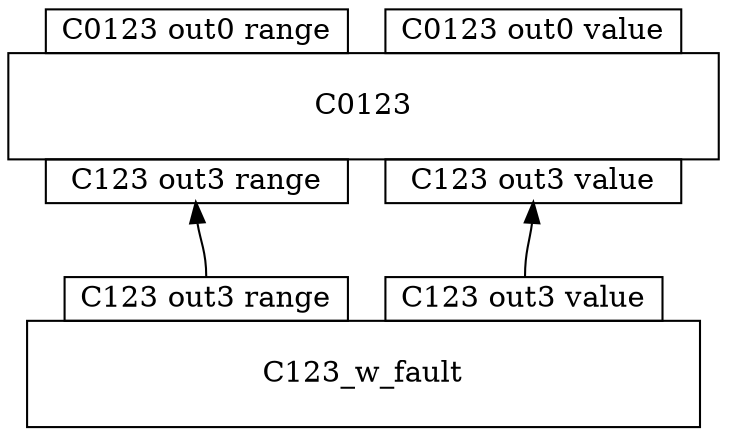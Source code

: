 digraph G {
rankdir=BT 
layout = dot
splines = true
overlap = false
sep ="+10, +10"
esep ="+8, +8"
outputorder=edgesfirst
node [shape=plain]

7 [label=< 
  <TABLE BORDER="0" CELLBORDER="1" CELLSPACING="0">
  <TR><TD border="0">   </TD>
    <TD PORT="5"> C123 out3 range </TD>
    <TD border="0">   </TD>
    <TD PORT="6"> C123 out3 value </TD>
    <TD border="0">   </TD>
  </TR>
  <TR> <TD ROWSPAN="3" COLSPAN="5"> <BR/>C123_w_fault<BR/> </TD> </TR>
  <TR> <TD border="0"> </TD> </TR>
  <TR> <TD border="0"> </TD> </TR>
  </TABLE>>];

4 [label=< 
  <TABLE BORDER="0" CELLBORDER="1" CELLSPACING="0">
  <TR><TD border="0">   </TD>
    <TD PORT="2"> C0123 out0 range </TD>
    <TD border="0">   </TD>
    <TD PORT="3"> C0123 out0 value </TD>
    <TD border="0">   </TD>
  </TR>
  <TR> <TD ROWSPAN="3" COLSPAN="5"> <BR/>C0123<BR/> </TD> </TR>
  <TR> <TD border="0"> </TD> </TR>
  <TR> <TD border="0"> </TD> </TR>
  <TR><TD border="0">   </TD>
    <TD PORT="0"> C123 out3 range </TD>
  <TD border="0">   </TD>
    <TD PORT="1"> C123 out3 value </TD>
  <TD border="0">   </TD>
  </TR>
  </TABLE>>];

7:5 -> 4:0 ;
7:6 -> 4:1 ;
}
